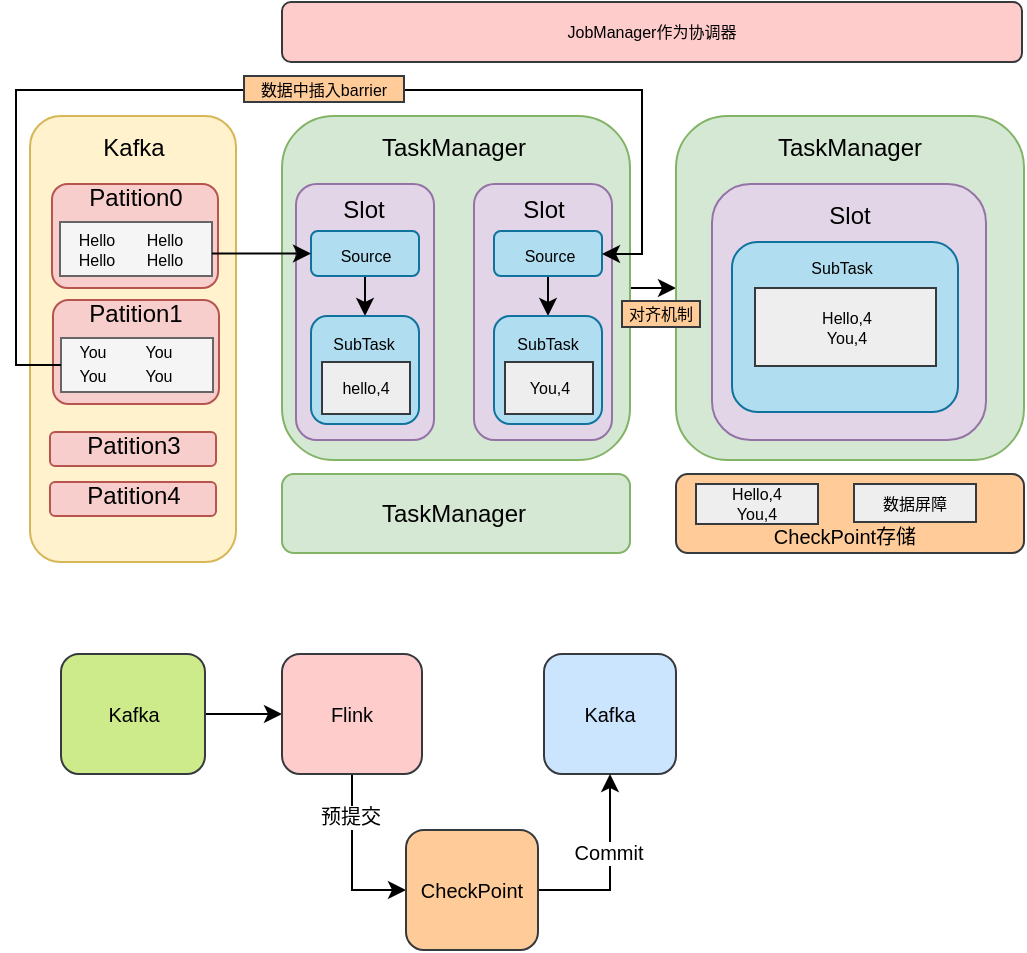 <mxfile version="13.9.9" type="device"><diagram id="xDLzLi420jne4uVjSP74" name="端到端精确一次语义"><mxGraphModel dx="1477" dy="391" grid="0" gridSize="10" guides="1" tooltips="1" connect="1" arrows="1" fold="1" page="0" pageScale="1" pageWidth="827" pageHeight="1169" math="0" shadow="0"><root><mxCell id="0"/><mxCell id="1" parent="0"/><mxCell id="bGPTZmpHkm8KLe0V5hOr-1" value="" style="rounded=1;whiteSpace=wrap;html=1;fillColor=#fff2cc;strokeColor=#d6b656;" vertex="1" parent="1"><mxGeometry x="-631" y="215" width="103" height="223" as="geometry"/></mxCell><mxCell id="bGPTZmpHkm8KLe0V5hOr-3" value="Kafka" style="text;html=1;strokeColor=none;fillColor=none;align=center;verticalAlign=middle;whiteSpace=wrap;rounded=0;" vertex="1" parent="1"><mxGeometry x="-599.5" y="221" width="40" height="20" as="geometry"/></mxCell><mxCell id="bGPTZmpHkm8KLe0V5hOr-4" value="" style="rounded=1;whiteSpace=wrap;html=1;fillColor=#f8cecc;strokeColor=#b85450;" vertex="1" parent="1"><mxGeometry x="-620" y="249" width="83" height="52" as="geometry"/></mxCell><mxCell id="bGPTZmpHkm8KLe0V5hOr-5" value="Patition0" style="text;html=1;strokeColor=none;fillColor=none;align=center;verticalAlign=middle;whiteSpace=wrap;rounded=0;" vertex="1" parent="1"><mxGeometry x="-598.5" y="249" width="40" height="14" as="geometry"/></mxCell><mxCell id="bGPTZmpHkm8KLe0V5hOr-8" value="" style="rounded=0;whiteSpace=wrap;html=1;fillColor=#f5f5f5;strokeColor=#666666;fontColor=#333333;" vertex="1" parent="1"><mxGeometry x="-616" y="268" width="76" height="27" as="geometry"/></mxCell><mxCell id="bGPTZmpHkm8KLe0V5hOr-9" value="Hello" style="text;html=1;strokeColor=none;fillColor=none;align=center;verticalAlign=middle;whiteSpace=wrap;rounded=0;fontSize=8;" vertex="1" parent="1"><mxGeometry x="-611" y="272" width="27" height="10" as="geometry"/></mxCell><mxCell id="bGPTZmpHkm8KLe0V5hOr-10" value="Hello" style="text;html=1;strokeColor=none;fillColor=none;align=center;verticalAlign=middle;whiteSpace=wrap;rounded=0;fontSize=8;" vertex="1" parent="1"><mxGeometry x="-577" y="272" width="27" height="10" as="geometry"/></mxCell><mxCell id="bGPTZmpHkm8KLe0V5hOr-12" value="Hello" style="text;html=1;strokeColor=none;fillColor=none;align=center;verticalAlign=middle;whiteSpace=wrap;rounded=0;fontSize=8;" vertex="1" parent="1"><mxGeometry x="-611" y="282" width="27" height="10" as="geometry"/></mxCell><mxCell id="bGPTZmpHkm8KLe0V5hOr-13" value="Hello" style="text;html=1;strokeColor=none;fillColor=none;align=center;verticalAlign=middle;whiteSpace=wrap;rounded=0;fontSize=8;" vertex="1" parent="1"><mxGeometry x="-577" y="282" width="27" height="10" as="geometry"/></mxCell><mxCell id="bGPTZmpHkm8KLe0V5hOr-15" value="" style="rounded=1;whiteSpace=wrap;html=1;fillColor=#f8cecc;strokeColor=#b85450;" vertex="1" parent="1"><mxGeometry x="-619.5" y="307" width="83" height="52" as="geometry"/></mxCell><mxCell id="bGPTZmpHkm8KLe0V5hOr-16" value="Patition1" style="text;html=1;strokeColor=none;fillColor=none;align=center;verticalAlign=middle;whiteSpace=wrap;rounded=0;" vertex="1" parent="1"><mxGeometry x="-598" y="307" width="40" height="14" as="geometry"/></mxCell><mxCell id="bGPTZmpHkm8KLe0V5hOr-17" value="" style="rounded=0;whiteSpace=wrap;html=1;fillColor=#f5f5f5;strokeColor=#666666;fontColor=#333333;" vertex="1" parent="1"><mxGeometry x="-615.5" y="326" width="76" height="27" as="geometry"/></mxCell><mxCell id="bGPTZmpHkm8KLe0V5hOr-18" value="You" style="text;html=1;strokeColor=none;fillColor=none;align=center;verticalAlign=middle;whiteSpace=wrap;rounded=0;fontSize=8;" vertex="1" parent="1"><mxGeometry x="-613" y="328" width="27" height="10" as="geometry"/></mxCell><mxCell id="bGPTZmpHkm8KLe0V5hOr-19" value="You" style="text;html=1;strokeColor=none;fillColor=none;align=center;verticalAlign=middle;whiteSpace=wrap;rounded=0;fontSize=8;" vertex="1" parent="1"><mxGeometry x="-580" y="328" width="27" height="10" as="geometry"/></mxCell><mxCell id="bGPTZmpHkm8KLe0V5hOr-20" value="You" style="text;html=1;strokeColor=none;fillColor=none;align=center;verticalAlign=middle;whiteSpace=wrap;rounded=0;fontSize=8;" vertex="1" parent="1"><mxGeometry x="-613" y="340" width="27" height="10" as="geometry"/></mxCell><mxCell id="bGPTZmpHkm8KLe0V5hOr-21" value="You" style="text;html=1;strokeColor=none;fillColor=none;align=center;verticalAlign=middle;whiteSpace=wrap;rounded=0;fontSize=8;" vertex="1" parent="1"><mxGeometry x="-580" y="340" width="27" height="10" as="geometry"/></mxCell><mxCell id="bGPTZmpHkm8KLe0V5hOr-23" value="" style="rounded=1;whiteSpace=wrap;html=1;fillColor=#f8cecc;strokeColor=#b85450;" vertex="1" parent="1"><mxGeometry x="-621" y="373" width="83" height="17" as="geometry"/></mxCell><mxCell id="bGPTZmpHkm8KLe0V5hOr-24" value="Patition3" style="text;html=1;strokeColor=none;fillColor=none;align=center;verticalAlign=middle;whiteSpace=wrap;rounded=0;" vertex="1" parent="1"><mxGeometry x="-599.5" y="373" width="40" height="14" as="geometry"/></mxCell><mxCell id="bGPTZmpHkm8KLe0V5hOr-27" value="" style="rounded=1;whiteSpace=wrap;html=1;fillColor=#f8cecc;strokeColor=#b85450;" vertex="1" parent="1"><mxGeometry x="-621" y="398" width="83" height="17" as="geometry"/></mxCell><mxCell id="bGPTZmpHkm8KLe0V5hOr-28" value="Patition4" style="text;html=1;strokeColor=none;fillColor=none;align=center;verticalAlign=middle;whiteSpace=wrap;rounded=0;" vertex="1" parent="1"><mxGeometry x="-599.5" y="398" width="40" height="14" as="geometry"/></mxCell><mxCell id="bGPTZmpHkm8KLe0V5hOr-80" style="edgeStyle=orthogonalEdgeStyle;rounded=0;orthogonalLoop=1;jettySize=auto;html=1;entryX=0;entryY=0.5;entryDx=0;entryDy=0;fontSize=8;" edge="1" parent="1" source="bGPTZmpHkm8KLe0V5hOr-30" target="bGPTZmpHkm8KLe0V5hOr-57"><mxGeometry relative="1" as="geometry"/></mxCell><mxCell id="bGPTZmpHkm8KLe0V5hOr-30" value="" style="rounded=1;whiteSpace=wrap;html=1;fontSize=8;fillColor=#d5e8d4;strokeColor=#82b366;" vertex="1" parent="1"><mxGeometry x="-505" y="215" width="174" height="172" as="geometry"/></mxCell><mxCell id="bGPTZmpHkm8KLe0V5hOr-31" value="TaskManager" style="text;html=1;strokeColor=none;fillColor=none;align=center;verticalAlign=middle;whiteSpace=wrap;rounded=0;" vertex="1" parent="1"><mxGeometry x="-439" y="221" width="40" height="20" as="geometry"/></mxCell><mxCell id="bGPTZmpHkm8KLe0V5hOr-32" value="" style="rounded=1;whiteSpace=wrap;html=1;fontSize=8;fillColor=#e1d5e7;strokeColor=#9673a6;" vertex="1" parent="1"><mxGeometry x="-498" y="249" width="69" height="128" as="geometry"/></mxCell><mxCell id="bGPTZmpHkm8KLe0V5hOr-33" value="" style="rounded=1;whiteSpace=wrap;html=1;fontSize=8;fillColor=#e1d5e7;strokeColor=#9673a6;" vertex="1" parent="1"><mxGeometry x="-409" y="249" width="69" height="128" as="geometry"/></mxCell><mxCell id="bGPTZmpHkm8KLe0V5hOr-34" value="Slot" style="text;html=1;strokeColor=none;fillColor=none;align=center;verticalAlign=middle;whiteSpace=wrap;rounded=0;" vertex="1" parent="1"><mxGeometry x="-484" y="252" width="40" height="20" as="geometry"/></mxCell><mxCell id="bGPTZmpHkm8KLe0V5hOr-35" value="Slot" style="text;html=1;strokeColor=none;fillColor=none;align=center;verticalAlign=middle;whiteSpace=wrap;rounded=0;" vertex="1" parent="1"><mxGeometry x="-394.5" y="252" width="40" height="20" as="geometry"/></mxCell><mxCell id="bGPTZmpHkm8KLe0V5hOr-72" value="" style="edgeStyle=orthogonalEdgeStyle;rounded=0;orthogonalLoop=1;jettySize=auto;html=1;fontSize=8;entryX=0.5;entryY=0;entryDx=0;entryDy=0;" edge="1" parent="1" source="bGPTZmpHkm8KLe0V5hOr-36" target="bGPTZmpHkm8KLe0V5hOr-43"><mxGeometry relative="1" as="geometry"><Array as="points"><mxPoint x="-464" y="301"/><mxPoint x="-464" y="301"/></Array></mxGeometry></mxCell><mxCell id="bGPTZmpHkm8KLe0V5hOr-36" value="" style="rounded=1;whiteSpace=wrap;html=1;fontSize=8;fillColor=#b1ddf0;strokeColor=#10739e;" vertex="1" parent="1"><mxGeometry x="-490.5" y="272.5" width="54" height="22.5" as="geometry"/></mxCell><mxCell id="bGPTZmpHkm8KLe0V5hOr-74" value="" style="edgeStyle=orthogonalEdgeStyle;rounded=0;orthogonalLoop=1;jettySize=auto;html=1;fontSize=8;entryX=0.5;entryY=0;entryDx=0;entryDy=0;" edge="1" parent="1" source="bGPTZmpHkm8KLe0V5hOr-38" target="bGPTZmpHkm8KLe0V5hOr-51"><mxGeometry relative="1" as="geometry"><Array as="points"><mxPoint x="-372" y="302"/><mxPoint x="-372" y="302"/></Array></mxGeometry></mxCell><mxCell id="bGPTZmpHkm8KLe0V5hOr-38" value="" style="rounded=1;whiteSpace=wrap;html=1;fontSize=8;fillColor=#b1ddf0;strokeColor=#10739e;" vertex="1" parent="1"><mxGeometry x="-399" y="272.5" width="54" height="22.5" as="geometry"/></mxCell><mxCell id="bGPTZmpHkm8KLe0V5hOr-39" value="Source" style="text;html=1;strokeColor=none;fillColor=none;align=center;verticalAlign=middle;whiteSpace=wrap;rounded=0;fontSize=8;" vertex="1" parent="1"><mxGeometry x="-483" y="280" width="40" height="9" as="geometry"/></mxCell><mxCell id="bGPTZmpHkm8KLe0V5hOr-40" value="Source" style="text;html=1;strokeColor=none;fillColor=none;align=center;verticalAlign=middle;whiteSpace=wrap;rounded=0;fontSize=8;" vertex="1" parent="1"><mxGeometry x="-391.5" y="279" width="40" height="11" as="geometry"/></mxCell><mxCell id="bGPTZmpHkm8KLe0V5hOr-41" value="" style="rounded=1;whiteSpace=wrap;html=1;fontSize=8;fillColor=#d5e8d4;strokeColor=#82b366;" vertex="1" parent="1"><mxGeometry x="-505" y="394" width="174" height="39.5" as="geometry"/></mxCell><mxCell id="bGPTZmpHkm8KLe0V5hOr-42" value="TaskManager" style="text;html=1;strokeColor=none;fillColor=none;align=center;verticalAlign=middle;whiteSpace=wrap;rounded=0;" vertex="1" parent="1"><mxGeometry x="-439" y="403.75" width="40" height="20" as="geometry"/></mxCell><mxCell id="bGPTZmpHkm8KLe0V5hOr-43" value="" style="rounded=1;whiteSpace=wrap;html=1;fontSize=8;fillColor=#b1ddf0;strokeColor=#10739e;" vertex="1" parent="1"><mxGeometry x="-490.5" y="315" width="54" height="54" as="geometry"/></mxCell><mxCell id="bGPTZmpHkm8KLe0V5hOr-44" value="SubTask" style="text;html=1;strokeColor=none;fillColor=none;align=center;verticalAlign=middle;whiteSpace=wrap;rounded=0;fontSize=8;" vertex="1" parent="1"><mxGeometry x="-484" y="321" width="40" height="15" as="geometry"/></mxCell><mxCell id="bGPTZmpHkm8KLe0V5hOr-46" value="hello,4" style="rounded=0;whiteSpace=wrap;html=1;fontSize=8;fillColor=#eeeeee;strokeColor=#36393d;" vertex="1" parent="1"><mxGeometry x="-485" y="338" width="44" height="26" as="geometry"/></mxCell><mxCell id="bGPTZmpHkm8KLe0V5hOr-51" value="" style="rounded=1;whiteSpace=wrap;html=1;fontSize=8;fillColor=#b1ddf0;strokeColor=#10739e;" vertex="1" parent="1"><mxGeometry x="-399" y="315" width="54" height="54" as="geometry"/></mxCell><mxCell id="bGPTZmpHkm8KLe0V5hOr-52" value="SubTask" style="text;html=1;strokeColor=none;fillColor=none;align=center;verticalAlign=middle;whiteSpace=wrap;rounded=0;fontSize=8;" vertex="1" parent="1"><mxGeometry x="-392.5" y="321" width="40" height="15" as="geometry"/></mxCell><mxCell id="bGPTZmpHkm8KLe0V5hOr-53" value="You,4" style="rounded=0;whiteSpace=wrap;html=1;fontSize=8;fillColor=#eeeeee;strokeColor=#36393d;" vertex="1" parent="1"><mxGeometry x="-393.5" y="338" width="44" height="26" as="geometry"/></mxCell><mxCell id="bGPTZmpHkm8KLe0V5hOr-54" style="edgeStyle=orthogonalEdgeStyle;rounded=0;orthogonalLoop=1;jettySize=auto;html=1;entryX=0;entryY=0.5;entryDx=0;entryDy=0;fontSize=8;" edge="1" parent="1" source="bGPTZmpHkm8KLe0V5hOr-8" target="bGPTZmpHkm8KLe0V5hOr-36"><mxGeometry relative="1" as="geometry"><Array as="points"><mxPoint x="-515" y="284"/></Array></mxGeometry></mxCell><mxCell id="bGPTZmpHkm8KLe0V5hOr-55" style="edgeStyle=orthogonalEdgeStyle;rounded=0;orthogonalLoop=1;jettySize=auto;html=1;entryX=1;entryY=0.5;entryDx=0;entryDy=0;fontSize=8;" edge="1" parent="1" source="bGPTZmpHkm8KLe0V5hOr-17" target="bGPTZmpHkm8KLe0V5hOr-38"><mxGeometry relative="1" as="geometry"><Array as="points"><mxPoint x="-638" y="340"/><mxPoint x="-638" y="202"/><mxPoint x="-325" y="202"/><mxPoint x="-325" y="284"/><mxPoint x="-345" y="284"/></Array></mxGeometry></mxCell><mxCell id="bGPTZmpHkm8KLe0V5hOr-57" value="" style="rounded=1;whiteSpace=wrap;html=1;fontSize=8;fillColor=#d5e8d4;strokeColor=#82b366;" vertex="1" parent="1"><mxGeometry x="-308" y="215" width="174" height="172" as="geometry"/></mxCell><mxCell id="bGPTZmpHkm8KLe0V5hOr-58" value="TaskManager" style="text;html=1;strokeColor=none;fillColor=none;align=center;verticalAlign=middle;whiteSpace=wrap;rounded=0;" vertex="1" parent="1"><mxGeometry x="-241" y="221" width="40" height="20" as="geometry"/></mxCell><mxCell id="bGPTZmpHkm8KLe0V5hOr-59" value="" style="rounded=1;whiteSpace=wrap;html=1;fontSize=8;fillColor=#e1d5e7;strokeColor=#9673a6;" vertex="1" parent="1"><mxGeometry x="-290" y="249" width="137" height="128" as="geometry"/></mxCell><mxCell id="bGPTZmpHkm8KLe0V5hOr-60" value="Slot" style="text;html=1;strokeColor=none;fillColor=none;align=center;verticalAlign=middle;whiteSpace=wrap;rounded=0;" vertex="1" parent="1"><mxGeometry x="-241.5" y="255" width="40" height="20" as="geometry"/></mxCell><mxCell id="bGPTZmpHkm8KLe0V5hOr-61" value="" style="rounded=1;whiteSpace=wrap;html=1;fontSize=8;fillColor=#b1ddf0;strokeColor=#10739e;" vertex="1" parent="1"><mxGeometry x="-280" y="278" width="113" height="85" as="geometry"/></mxCell><mxCell id="bGPTZmpHkm8KLe0V5hOr-62" value="SubTask" style="text;html=1;strokeColor=none;fillColor=none;align=center;verticalAlign=middle;whiteSpace=wrap;rounded=0;fontSize=8;" vertex="1" parent="1"><mxGeometry x="-245" y="283" width="40" height="15" as="geometry"/></mxCell><mxCell id="bGPTZmpHkm8KLe0V5hOr-63" value="Hello,4&lt;br&gt;You,4" style="rounded=0;whiteSpace=wrap;html=1;fontSize=8;fillColor=#eeeeee;strokeColor=#36393d;" vertex="1" parent="1"><mxGeometry x="-268.5" y="301" width="90.5" height="39" as="geometry"/></mxCell><mxCell id="bGPTZmpHkm8KLe0V5hOr-68" value="JobManager作为协调器" style="rounded=1;whiteSpace=wrap;html=1;fontSize=8;fillColor=#ffcccc;strokeColor=#36393d;" vertex="1" parent="1"><mxGeometry x="-505" y="158" width="370" height="30" as="geometry"/></mxCell><mxCell id="bGPTZmpHkm8KLe0V5hOr-75" value="数据中插入barrier" style="text;html=1;strokeColor=#36393d;fillColor=#ffcc99;align=center;verticalAlign=middle;whiteSpace=wrap;rounded=0;fontSize=8;" vertex="1" parent="1"><mxGeometry x="-524" y="195" width="80" height="13" as="geometry"/></mxCell><mxCell id="bGPTZmpHkm8KLe0V5hOr-77" value="" style="rounded=1;whiteSpace=wrap;html=1;fontSize=8;fillColor=#ffcc99;strokeColor=#36393d;" vertex="1" parent="1"><mxGeometry x="-308" y="394" width="174" height="39.5" as="geometry"/></mxCell><mxCell id="bGPTZmpHkm8KLe0V5hOr-78" value="Hello,4&lt;br&gt;You,4" style="rounded=0;whiteSpace=wrap;html=1;fontSize=8;fillColor=#eeeeee;strokeColor=#36393d;" vertex="1" parent="1"><mxGeometry x="-298" y="399" width="61" height="20" as="geometry"/></mxCell><mxCell id="bGPTZmpHkm8KLe0V5hOr-79" value="数据屏障" style="rounded=0;whiteSpace=wrap;html=1;fontSize=8;fillColor=#eeeeee;strokeColor=#36393d;" vertex="1" parent="1"><mxGeometry x="-219" y="399" width="61" height="19" as="geometry"/></mxCell><mxCell id="bGPTZmpHkm8KLe0V5hOr-81" value="对齐机制" style="text;html=1;strokeColor=#36393d;fillColor=#ffcc99;align=center;verticalAlign=middle;whiteSpace=wrap;rounded=0;fontSize=8;" vertex="1" parent="1"><mxGeometry x="-335" y="307.5" width="39" height="13" as="geometry"/></mxCell><mxCell id="bGPTZmpHkm8KLe0V5hOr-82" value="CheckPoint存储" style="text;html=1;strokeColor=none;fillColor=none;align=center;verticalAlign=middle;whiteSpace=wrap;rounded=0;fontSize=10;" vertex="1" parent="1"><mxGeometry x="-270.87" y="415" width="94.75" height="20" as="geometry"/></mxCell><mxCell id="bGPTZmpHkm8KLe0V5hOr-88" style="edgeStyle=orthogonalEdgeStyle;rounded=0;orthogonalLoop=1;jettySize=auto;html=1;fontSize=10;" edge="1" parent="1" source="bGPTZmpHkm8KLe0V5hOr-83" target="bGPTZmpHkm8KLe0V5hOr-84"><mxGeometry relative="1" as="geometry"/></mxCell><mxCell id="bGPTZmpHkm8KLe0V5hOr-83" value="Kafka" style="rounded=1;whiteSpace=wrap;html=1;fontSize=10;fillColor=#cdeb8b;strokeColor=#36393d;" vertex="1" parent="1"><mxGeometry x="-615.5" y="484" width="72" height="60" as="geometry"/></mxCell><mxCell id="bGPTZmpHkm8KLe0V5hOr-86" style="edgeStyle=orthogonalEdgeStyle;rounded=0;orthogonalLoop=1;jettySize=auto;html=1;fontSize=10;entryX=0;entryY=0.5;entryDx=0;entryDy=0;" edge="1" parent="1" source="bGPTZmpHkm8KLe0V5hOr-84" target="bGPTZmpHkm8KLe0V5hOr-90"><mxGeometry relative="1" as="geometry"><mxPoint x="-390" y="540" as="targetPoint"/></mxGeometry></mxCell><mxCell id="bGPTZmpHkm8KLe0V5hOr-92" value="预提交" style="edgeLabel;html=1;align=center;verticalAlign=middle;resizable=0;points=[];fontSize=10;" vertex="1" connectable="0" parent="bGPTZmpHkm8KLe0V5hOr-86"><mxGeometry x="-0.501" y="-1" relative="1" as="geometry"><mxPoint as="offset"/></mxGeometry></mxCell><mxCell id="bGPTZmpHkm8KLe0V5hOr-84" value="Flink" style="rounded=1;whiteSpace=wrap;html=1;fontSize=10;fillColor=#ffcccc;strokeColor=#36393d;" vertex="1" parent="1"><mxGeometry x="-505" y="484" width="70" height="60" as="geometry"/></mxCell><mxCell id="bGPTZmpHkm8KLe0V5hOr-85" value="Kafka" style="rounded=1;whiteSpace=wrap;html=1;fontSize=10;fillColor=#cce5ff;strokeColor=#36393d;" vertex="1" parent="1"><mxGeometry x="-374" y="484" width="66" height="60" as="geometry"/></mxCell><mxCell id="bGPTZmpHkm8KLe0V5hOr-93" style="edgeStyle=orthogonalEdgeStyle;rounded=0;orthogonalLoop=1;jettySize=auto;html=1;fontSize=10;" edge="1" parent="1" source="bGPTZmpHkm8KLe0V5hOr-90" target="bGPTZmpHkm8KLe0V5hOr-85"><mxGeometry relative="1" as="geometry"/></mxCell><mxCell id="bGPTZmpHkm8KLe0V5hOr-95" value="Commit" style="edgeLabel;html=1;align=center;verticalAlign=middle;resizable=0;points=[];fontSize=10;" vertex="1" connectable="0" parent="bGPTZmpHkm8KLe0V5hOr-93"><mxGeometry x="0.184" y="1" relative="1" as="geometry"><mxPoint as="offset"/></mxGeometry></mxCell><mxCell id="bGPTZmpHkm8KLe0V5hOr-90" value="CheckPoint" style="rounded=1;whiteSpace=wrap;html=1;fontSize=10;fillColor=#ffcc99;strokeColor=#36393d;" vertex="1" parent="1"><mxGeometry x="-443" y="572" width="66" height="60" as="geometry"/></mxCell></root></mxGraphModel></diagram></mxfile>